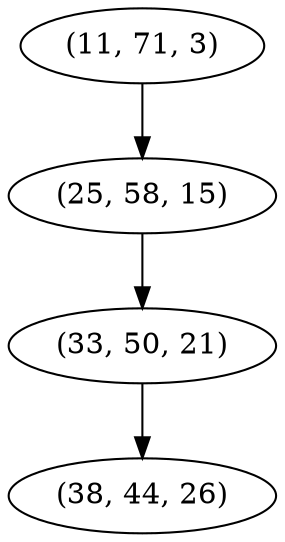 digraph tree {
    "(11, 71, 3)";
    "(25, 58, 15)";
    "(33, 50, 21)";
    "(38, 44, 26)";
    "(11, 71, 3)" -> "(25, 58, 15)";
    "(25, 58, 15)" -> "(33, 50, 21)";
    "(33, 50, 21)" -> "(38, 44, 26)";
}
